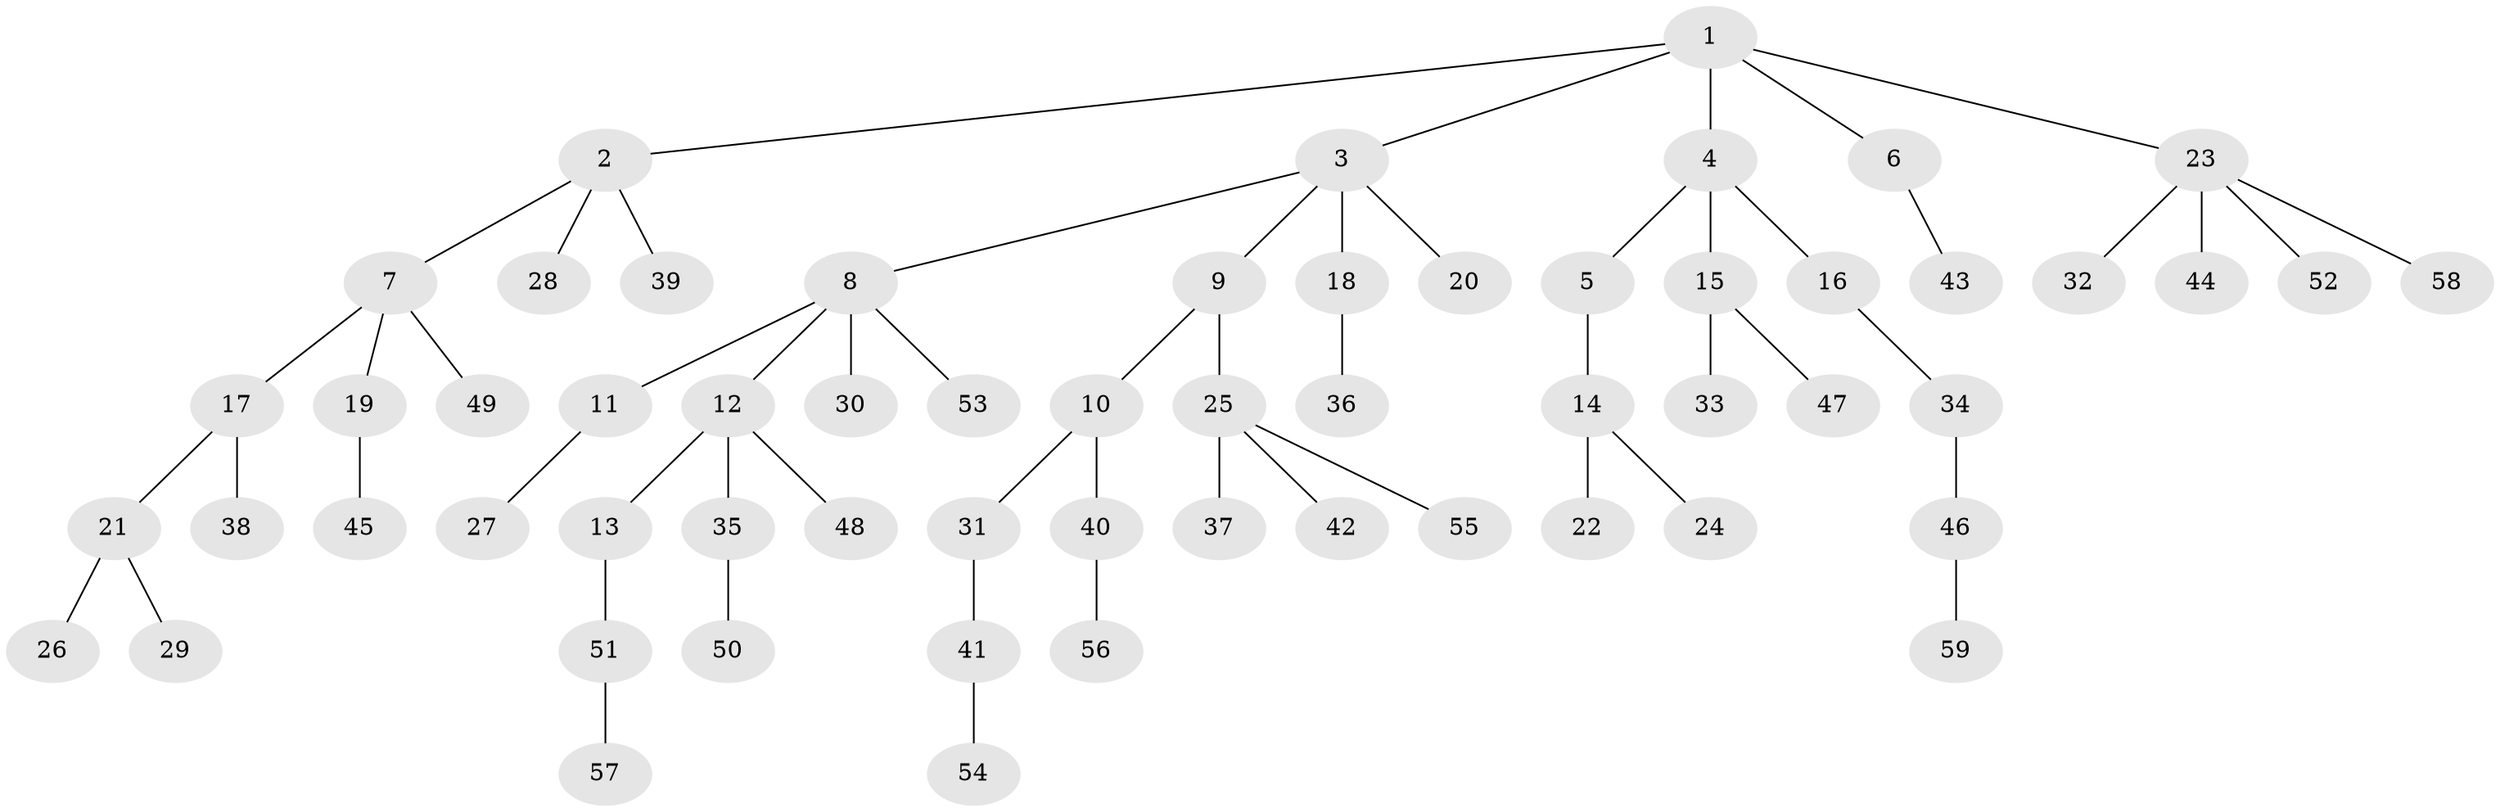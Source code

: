 // Generated by graph-tools (version 1.1) at 2025/36/03/09/25 02:36:28]
// undirected, 59 vertices, 58 edges
graph export_dot {
graph [start="1"]
  node [color=gray90,style=filled];
  1;
  2;
  3;
  4;
  5;
  6;
  7;
  8;
  9;
  10;
  11;
  12;
  13;
  14;
  15;
  16;
  17;
  18;
  19;
  20;
  21;
  22;
  23;
  24;
  25;
  26;
  27;
  28;
  29;
  30;
  31;
  32;
  33;
  34;
  35;
  36;
  37;
  38;
  39;
  40;
  41;
  42;
  43;
  44;
  45;
  46;
  47;
  48;
  49;
  50;
  51;
  52;
  53;
  54;
  55;
  56;
  57;
  58;
  59;
  1 -- 2;
  1 -- 3;
  1 -- 4;
  1 -- 6;
  1 -- 23;
  2 -- 7;
  2 -- 28;
  2 -- 39;
  3 -- 8;
  3 -- 9;
  3 -- 18;
  3 -- 20;
  4 -- 5;
  4 -- 15;
  4 -- 16;
  5 -- 14;
  6 -- 43;
  7 -- 17;
  7 -- 19;
  7 -- 49;
  8 -- 11;
  8 -- 12;
  8 -- 30;
  8 -- 53;
  9 -- 10;
  9 -- 25;
  10 -- 31;
  10 -- 40;
  11 -- 27;
  12 -- 13;
  12 -- 35;
  12 -- 48;
  13 -- 51;
  14 -- 22;
  14 -- 24;
  15 -- 33;
  15 -- 47;
  16 -- 34;
  17 -- 21;
  17 -- 38;
  18 -- 36;
  19 -- 45;
  21 -- 26;
  21 -- 29;
  23 -- 32;
  23 -- 44;
  23 -- 52;
  23 -- 58;
  25 -- 37;
  25 -- 42;
  25 -- 55;
  31 -- 41;
  34 -- 46;
  35 -- 50;
  40 -- 56;
  41 -- 54;
  46 -- 59;
  51 -- 57;
}
